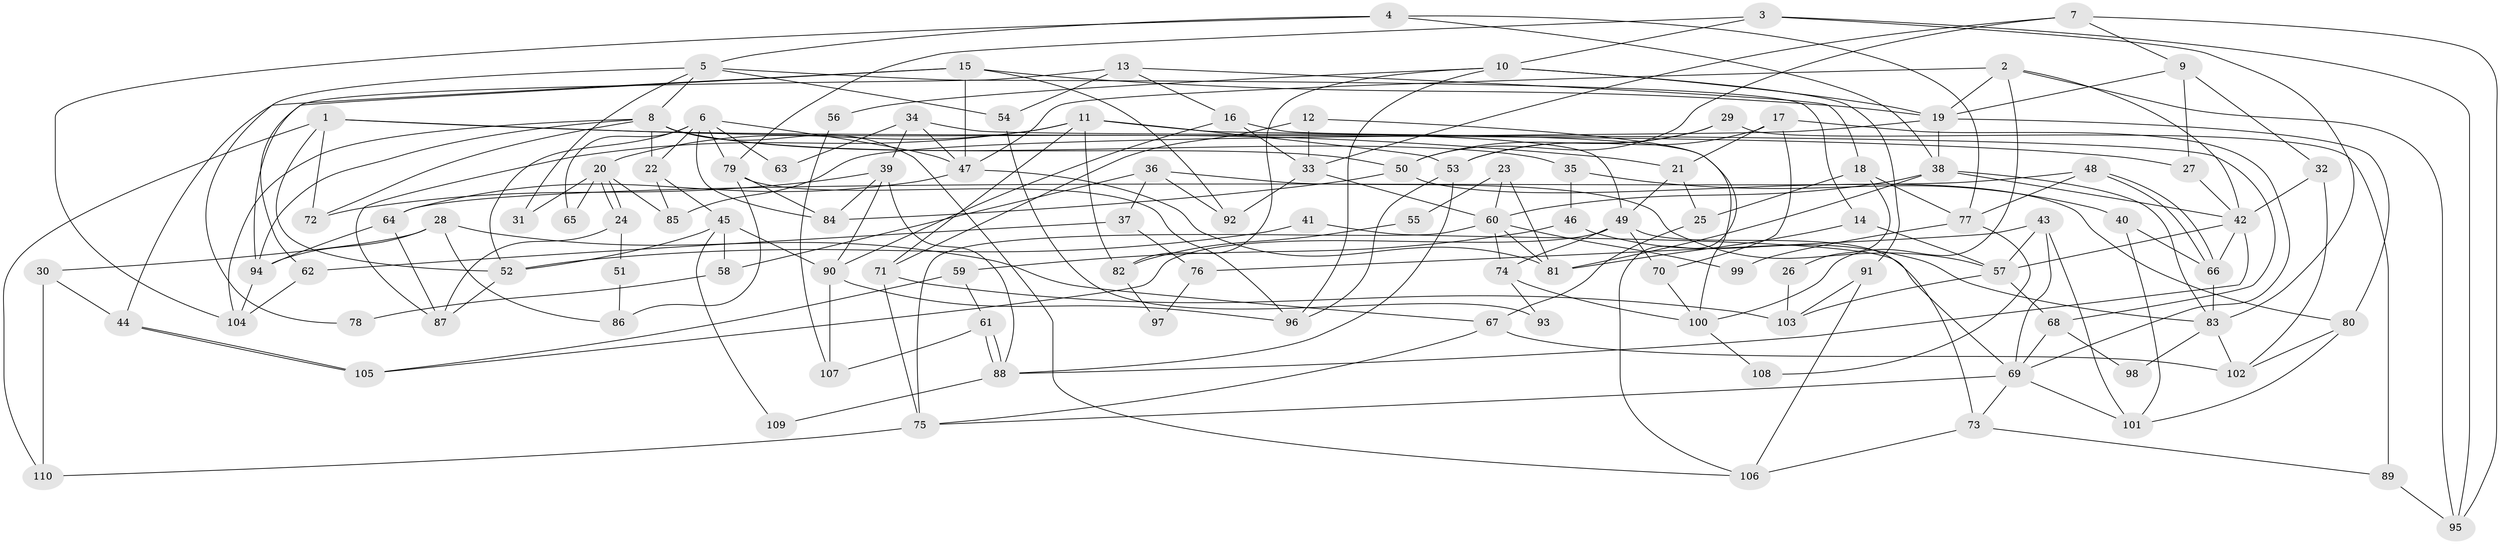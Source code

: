 // Generated by graph-tools (version 1.1) at 2025/02/03/09/25 03:02:05]
// undirected, 110 vertices, 220 edges
graph export_dot {
graph [start="1"]
  node [color=gray90,style=filled];
  1;
  2;
  3;
  4;
  5;
  6;
  7;
  8;
  9;
  10;
  11;
  12;
  13;
  14;
  15;
  16;
  17;
  18;
  19;
  20;
  21;
  22;
  23;
  24;
  25;
  26;
  27;
  28;
  29;
  30;
  31;
  32;
  33;
  34;
  35;
  36;
  37;
  38;
  39;
  40;
  41;
  42;
  43;
  44;
  45;
  46;
  47;
  48;
  49;
  50;
  51;
  52;
  53;
  54;
  55;
  56;
  57;
  58;
  59;
  60;
  61;
  62;
  63;
  64;
  65;
  66;
  67;
  68;
  69;
  70;
  71;
  72;
  73;
  74;
  75;
  76;
  77;
  78;
  79;
  80;
  81;
  82;
  83;
  84;
  85;
  86;
  87;
  88;
  89;
  90;
  91;
  92;
  93;
  94;
  95;
  96;
  97;
  98;
  99;
  100;
  101;
  102;
  103;
  104;
  105;
  106;
  107;
  108;
  109;
  110;
  1 -- 110;
  1 -- 52;
  1 -- 21;
  1 -- 27;
  1 -- 72;
  2 -- 47;
  2 -- 95;
  2 -- 19;
  2 -- 42;
  2 -- 100;
  3 -- 79;
  3 -- 95;
  3 -- 10;
  3 -- 83;
  4 -- 77;
  4 -- 38;
  4 -- 5;
  4 -- 104;
  5 -- 8;
  5 -- 14;
  5 -- 31;
  5 -- 54;
  5 -- 78;
  6 -- 52;
  6 -- 84;
  6 -- 22;
  6 -- 47;
  6 -- 63;
  6 -- 65;
  6 -- 79;
  7 -- 9;
  7 -- 50;
  7 -- 33;
  7 -- 95;
  8 -- 22;
  8 -- 72;
  8 -- 35;
  8 -- 50;
  8 -- 94;
  8 -- 104;
  8 -- 106;
  9 -- 19;
  9 -- 27;
  9 -- 32;
  10 -- 19;
  10 -- 56;
  10 -- 82;
  10 -- 91;
  10 -- 96;
  11 -- 53;
  11 -- 49;
  11 -- 20;
  11 -- 71;
  11 -- 82;
  11 -- 87;
  12 -- 71;
  12 -- 106;
  12 -- 33;
  13 -- 16;
  13 -- 94;
  13 -- 18;
  13 -- 54;
  14 -- 57;
  14 -- 81;
  15 -- 19;
  15 -- 47;
  15 -- 44;
  15 -- 62;
  15 -- 92;
  16 -- 90;
  16 -- 33;
  16 -- 100;
  17 -- 53;
  17 -- 21;
  17 -- 69;
  17 -- 70;
  18 -- 25;
  18 -- 26;
  18 -- 77;
  19 -- 38;
  19 -- 80;
  19 -- 85;
  20 -- 24;
  20 -- 24;
  20 -- 31;
  20 -- 65;
  20 -- 85;
  21 -- 49;
  21 -- 25;
  22 -- 85;
  22 -- 45;
  23 -- 60;
  23 -- 81;
  23 -- 55;
  24 -- 87;
  24 -- 51;
  25 -- 67;
  26 -- 103;
  27 -- 42;
  28 -- 94;
  28 -- 67;
  28 -- 30;
  28 -- 86;
  29 -- 53;
  29 -- 50;
  29 -- 89;
  30 -- 44;
  30 -- 110;
  32 -- 42;
  32 -- 102;
  33 -- 60;
  33 -- 92;
  34 -- 47;
  34 -- 68;
  34 -- 39;
  34 -- 63;
  35 -- 40;
  35 -- 46;
  36 -- 57;
  36 -- 92;
  36 -- 37;
  36 -- 58;
  37 -- 62;
  37 -- 76;
  38 -- 60;
  38 -- 83;
  38 -- 42;
  38 -- 81;
  39 -- 88;
  39 -- 72;
  39 -- 84;
  39 -- 90;
  40 -- 66;
  40 -- 101;
  41 -- 52;
  41 -- 69;
  42 -- 57;
  42 -- 66;
  42 -- 88;
  43 -- 57;
  43 -- 101;
  43 -- 69;
  43 -- 76;
  44 -- 105;
  44 -- 105;
  45 -- 90;
  45 -- 52;
  45 -- 58;
  45 -- 109;
  46 -- 83;
  46 -- 59;
  47 -- 81;
  47 -- 64;
  48 -- 64;
  48 -- 66;
  48 -- 66;
  48 -- 77;
  49 -- 74;
  49 -- 70;
  49 -- 73;
  49 -- 105;
  50 -- 80;
  50 -- 84;
  51 -- 86;
  52 -- 87;
  53 -- 96;
  53 -- 88;
  54 -- 93;
  55 -- 82;
  56 -- 107;
  57 -- 103;
  57 -- 68;
  58 -- 78;
  59 -- 105;
  59 -- 61;
  60 -- 81;
  60 -- 74;
  60 -- 75;
  60 -- 99;
  61 -- 88;
  61 -- 88;
  61 -- 107;
  62 -- 104;
  64 -- 94;
  64 -- 87;
  66 -- 83;
  67 -- 75;
  67 -- 102;
  68 -- 69;
  68 -- 98;
  69 -- 73;
  69 -- 75;
  69 -- 101;
  70 -- 100;
  71 -- 75;
  71 -- 103;
  73 -- 89;
  73 -- 106;
  74 -- 100;
  74 -- 93;
  75 -- 110;
  76 -- 97;
  77 -- 99;
  77 -- 108;
  79 -- 84;
  79 -- 86;
  79 -- 96;
  80 -- 102;
  80 -- 101;
  82 -- 97;
  83 -- 98;
  83 -- 102;
  88 -- 109;
  89 -- 95;
  90 -- 96;
  90 -- 107;
  91 -- 106;
  91 -- 103;
  94 -- 104;
  100 -- 108;
}
